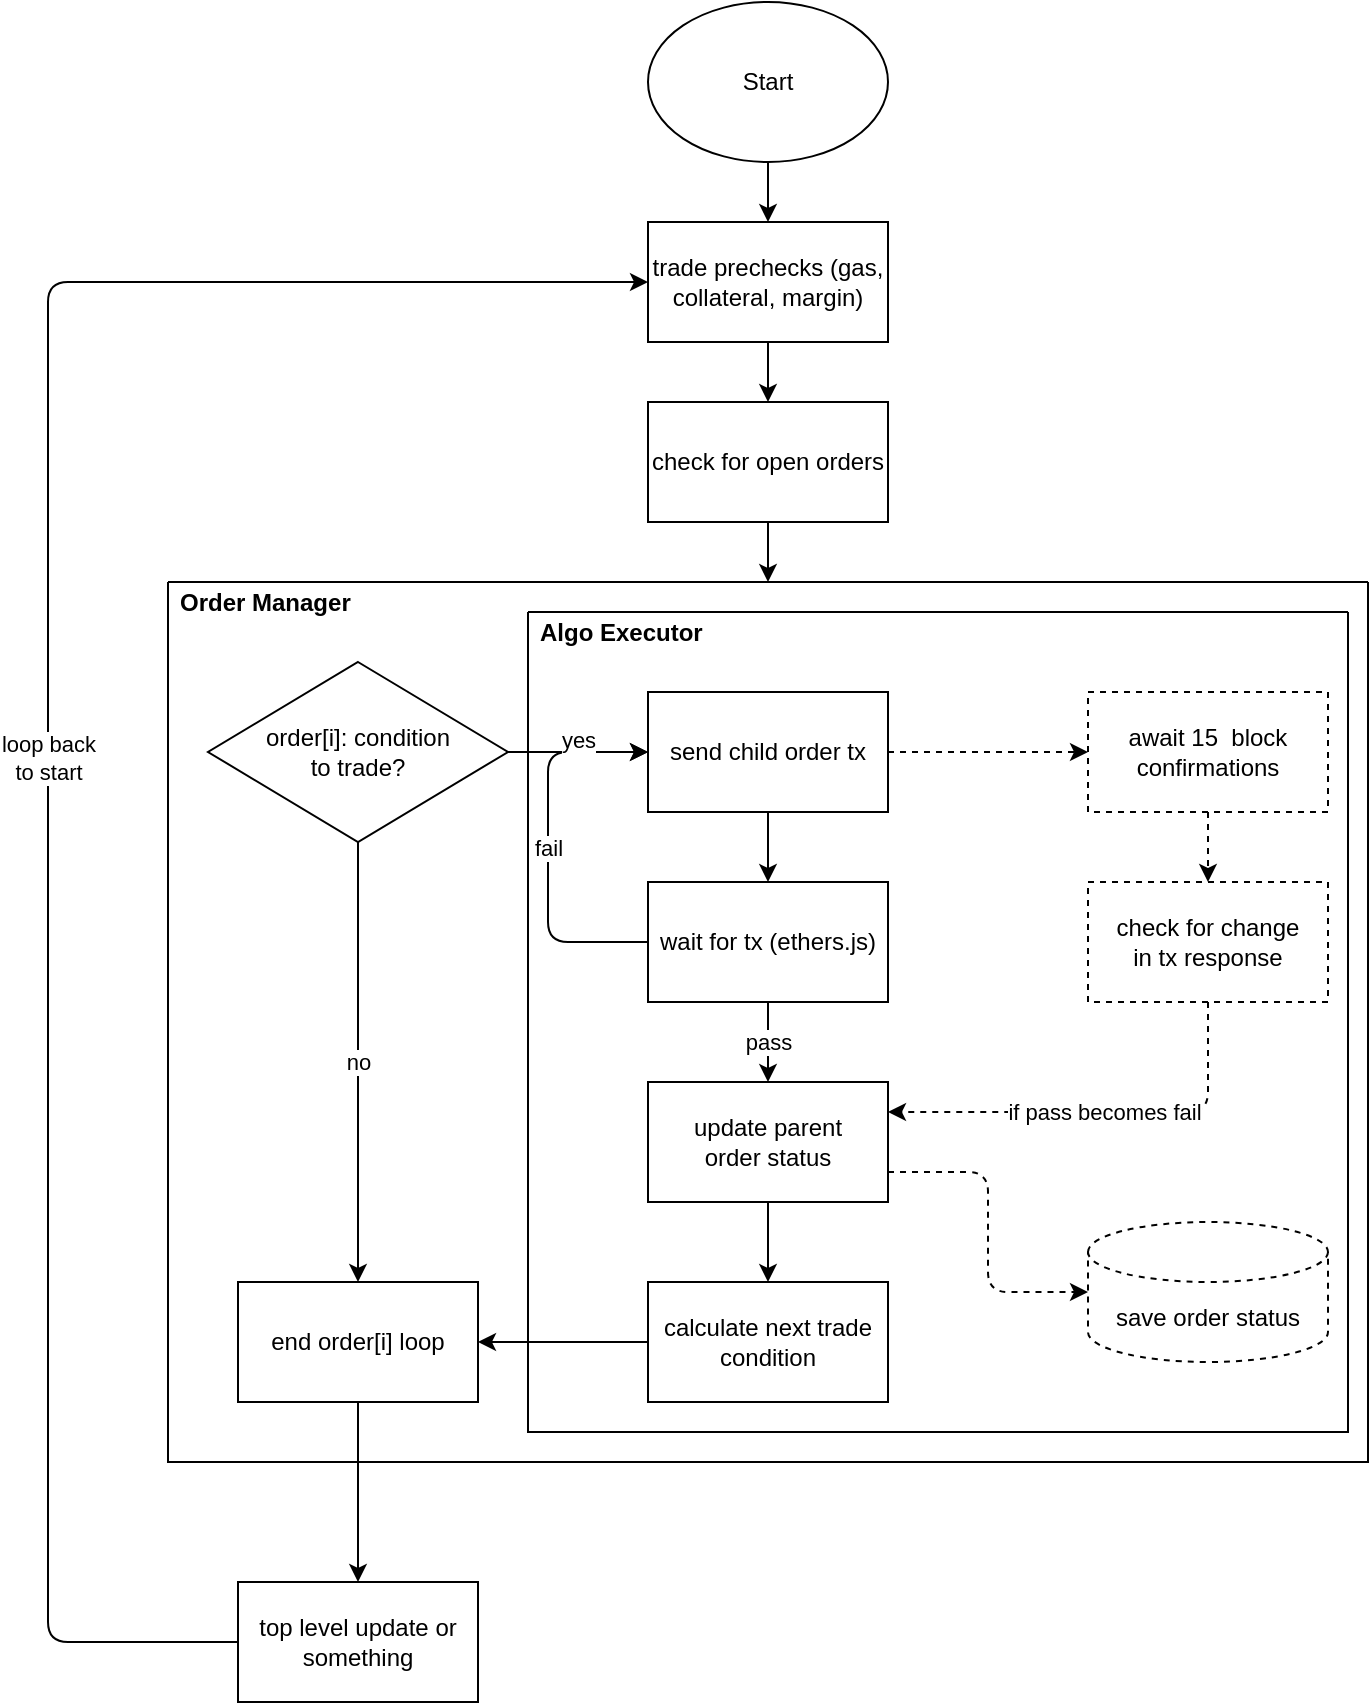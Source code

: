 <mxfile version="15.1.4" type="github">
  <diagram id="ZdmGk6IPYKaeDIPPrwFB" name="Page-1">
    <mxGraphModel dx="711" dy="381" grid="1" gridSize="10" guides="1" tooltips="1" connect="1" arrows="1" fold="1" page="1" pageScale="1" pageWidth="850" pageHeight="1100" math="0" shadow="0">
      <root>
        <mxCell id="0" />
        <mxCell id="1" parent="0" />
        <mxCell id="_0Pd_bxFQzBcdaT3m3x4-1" value="Start" style="ellipse;whiteSpace=wrap;html=1;" parent="1" vertex="1">
          <mxGeometry x="360" y="10" width="120" height="80" as="geometry" />
        </mxCell>
        <mxCell id="_0Pd_bxFQzBcdaT3m3x4-2" value="check for open orders" style="rounded=0;whiteSpace=wrap;html=1;" parent="1" vertex="1">
          <mxGeometry x="360" y="210" width="120" height="60" as="geometry" />
        </mxCell>
        <mxCell id="_0Pd_bxFQzBcdaT3m3x4-3" value="Order Manager" style="swimlane;startSize=0;align=left;spacingTop=19;glass=0;spacingLeft=4;" parent="1" vertex="1">
          <mxGeometry x="120" y="300" width="600" height="440" as="geometry" />
        </mxCell>
        <mxCell id="_0Pd_bxFQzBcdaT3m3x4-6" value="order[i]: condition &lt;br&gt;to trade?" style="rhombus;whiteSpace=wrap;html=1;" parent="_0Pd_bxFQzBcdaT3m3x4-3" vertex="1">
          <mxGeometry x="20" y="40" width="150" height="90" as="geometry" />
        </mxCell>
        <mxCell id="_0Pd_bxFQzBcdaT3m3x4-12" value="end order[i] loop" style="rounded=0;whiteSpace=wrap;html=1;glass=0;align=center;" parent="_0Pd_bxFQzBcdaT3m3x4-3" vertex="1">
          <mxGeometry x="35" y="350" width="120" height="60" as="geometry" />
        </mxCell>
        <mxCell id="_0Pd_bxFQzBcdaT3m3x4-27" value="no" style="endArrow=classic;html=1;entryX=0.5;entryY=0;entryDx=0;entryDy=0;exitX=0.5;exitY=1;exitDx=0;exitDy=0;" parent="_0Pd_bxFQzBcdaT3m3x4-3" source="_0Pd_bxFQzBcdaT3m3x4-6" target="_0Pd_bxFQzBcdaT3m3x4-12" edge="1">
          <mxGeometry width="50" height="50" relative="1" as="geometry">
            <mxPoint x="280" y="180" as="sourcePoint" />
            <mxPoint x="330" y="130" as="targetPoint" />
          </mxGeometry>
        </mxCell>
        <mxCell id="_0Pd_bxFQzBcdaT3m3x4-34" value="" style="endArrow=classic;html=1;entryX=0.5;entryY=0;entryDx=0;entryDy=0;exitX=0.5;exitY=1;exitDx=0;exitDy=0;" parent="1" source="_0Pd_bxFQzBcdaT3m3x4-2" target="_0Pd_bxFQzBcdaT3m3x4-3" edge="1">
          <mxGeometry width="50" height="50" relative="1" as="geometry">
            <mxPoint x="400" y="490" as="sourcePoint" />
            <mxPoint x="450" y="440" as="targetPoint" />
          </mxGeometry>
        </mxCell>
        <mxCell id="_0Pd_bxFQzBcdaT3m3x4-35" value="trade prechecks (gas, collateral, margin)" style="rounded=0;whiteSpace=wrap;html=1;" parent="1" vertex="1">
          <mxGeometry x="360" y="120" width="120" height="60" as="geometry" />
        </mxCell>
        <mxCell id="_0Pd_bxFQzBcdaT3m3x4-36" value="" style="endArrow=classic;html=1;entryX=0.5;entryY=0;entryDx=0;entryDy=0;exitX=0.5;exitY=1;exitDx=0;exitDy=0;" parent="1" source="_0Pd_bxFQzBcdaT3m3x4-35" target="_0Pd_bxFQzBcdaT3m3x4-2" edge="1">
          <mxGeometry width="50" height="50" relative="1" as="geometry">
            <mxPoint x="400" y="390" as="sourcePoint" />
            <mxPoint x="450" y="340" as="targetPoint" />
          </mxGeometry>
        </mxCell>
        <mxCell id="_0Pd_bxFQzBcdaT3m3x4-37" value="" style="endArrow=classic;html=1;entryX=0.5;entryY=0;entryDx=0;entryDy=0;exitX=0.5;exitY=1;exitDx=0;exitDy=0;" parent="1" source="_0Pd_bxFQzBcdaT3m3x4-1" target="_0Pd_bxFQzBcdaT3m3x4-35" edge="1">
          <mxGeometry width="50" height="50" relative="1" as="geometry">
            <mxPoint x="400" y="390" as="sourcePoint" />
            <mxPoint x="450" y="340" as="targetPoint" />
          </mxGeometry>
        </mxCell>
        <mxCell id="_0Pd_bxFQzBcdaT3m3x4-49" value="" style="endArrow=classic;html=1;exitX=0.5;exitY=1;exitDx=0;exitDy=0;entryX=0.5;entryY=0;entryDx=0;entryDy=0;" parent="1" source="_0Pd_bxFQzBcdaT3m3x4-12" target="_0Pd_bxFQzBcdaT3m3x4-51" edge="1">
          <mxGeometry width="50" height="50" relative="1" as="geometry">
            <mxPoint x="400" y="670" as="sourcePoint" />
            <mxPoint x="215" y="820" as="targetPoint" />
          </mxGeometry>
        </mxCell>
        <mxCell id="_0Pd_bxFQzBcdaT3m3x4-51" value="top level update or something" style="rounded=0;whiteSpace=wrap;html=1;glass=0;align=center;" parent="1" vertex="1">
          <mxGeometry x="155" y="800" width="120" height="60" as="geometry" />
        </mxCell>
        <mxCell id="_0Pd_bxFQzBcdaT3m3x4-52" value="loop back&lt;br&gt;to start" style="endArrow=classic;html=1;entryX=0;entryY=0.5;entryDx=0;entryDy=0;exitX=0;exitY=0.5;exitDx=0;exitDy=0;edgeStyle=orthogonalEdgeStyle;" parent="1" source="_0Pd_bxFQzBcdaT3m3x4-51" target="_0Pd_bxFQzBcdaT3m3x4-35" edge="1">
          <mxGeometry width="50" height="50" relative="1" as="geometry">
            <mxPoint x="400" y="540" as="sourcePoint" />
            <mxPoint x="270" y="180" as="targetPoint" />
            <Array as="points">
              <mxPoint x="60" y="830" />
              <mxPoint x="60" y="150" />
            </Array>
          </mxGeometry>
        </mxCell>
        <mxCell id="fV4Xxd_MAX1EYc8SzU0n-3" value="Algo Executor" style="swimlane;startSize=0;align=left;spacingLeft=4;spacingTop=19;" vertex="1" parent="1">
          <mxGeometry x="300" y="315" width="410" height="410" as="geometry" />
        </mxCell>
        <mxCell id="fV4Xxd_MAX1EYc8SzU0n-19" value="send child order tx" style="rounded=0;whiteSpace=wrap;html=1;glass=0;align=center;" vertex="1" parent="fV4Xxd_MAX1EYc8SzU0n-3">
          <mxGeometry x="60" y="40" width="120" height="60" as="geometry" />
        </mxCell>
        <mxCell id="fV4Xxd_MAX1EYc8SzU0n-20" value="wait for tx (ethers.js)" style="rounded=0;whiteSpace=wrap;html=1;glass=0;align=center;" vertex="1" parent="fV4Xxd_MAX1EYc8SzU0n-3">
          <mxGeometry x="60" y="135" width="120" height="60" as="geometry" />
        </mxCell>
        <mxCell id="fV4Xxd_MAX1EYc8SzU0n-21" value="await 15&amp;nbsp; block confirmations" style="rounded=0;whiteSpace=wrap;html=1;glass=0;align=center;dashed=1;" vertex="1" parent="fV4Xxd_MAX1EYc8SzU0n-3">
          <mxGeometry x="280" y="40" width="120" height="60" as="geometry" />
        </mxCell>
        <mxCell id="fV4Xxd_MAX1EYc8SzU0n-22" value="update parent &lt;br&gt;order status" style="rounded=0;whiteSpace=wrap;html=1;glass=0;align=center;" vertex="1" parent="fV4Xxd_MAX1EYc8SzU0n-3">
          <mxGeometry x="60" y="235" width="120" height="60" as="geometry" />
        </mxCell>
        <mxCell id="fV4Xxd_MAX1EYc8SzU0n-23" value="save order status" style="shape=cylinder3;whiteSpace=wrap;html=1;boundedLbl=1;backgroundOutline=1;size=15;glass=0;align=center;dashed=1;" vertex="1" parent="fV4Xxd_MAX1EYc8SzU0n-3">
          <mxGeometry x="280" y="305" width="120" height="70" as="geometry" />
        </mxCell>
        <mxCell id="fV4Xxd_MAX1EYc8SzU0n-24" value="" style="endArrow=classic;html=1;entryX=0;entryY=0.5;entryDx=0;entryDy=0;exitX=1;exitY=0.5;exitDx=0;exitDy=0;dashed=1;" edge="1" parent="fV4Xxd_MAX1EYc8SzU0n-3" source="fV4Xxd_MAX1EYc8SzU0n-19" target="fV4Xxd_MAX1EYc8SzU0n-21">
          <mxGeometry width="50" height="50" relative="1" as="geometry">
            <mxPoint x="70" y="-225" as="sourcePoint" />
            <mxPoint x="120" y="-275" as="targetPoint" />
          </mxGeometry>
        </mxCell>
        <mxCell id="fV4Xxd_MAX1EYc8SzU0n-25" value="" style="endArrow=classic;html=1;exitX=0.5;exitY=1;exitDx=0;exitDy=0;entryX=0.5;entryY=0;entryDx=0;entryDy=0;" edge="1" parent="fV4Xxd_MAX1EYc8SzU0n-3" source="fV4Xxd_MAX1EYc8SzU0n-19" target="fV4Xxd_MAX1EYc8SzU0n-20">
          <mxGeometry width="50" height="50" relative="1" as="geometry">
            <mxPoint x="-20" y="-135" as="sourcePoint" />
            <mxPoint x="110" y="-155" as="targetPoint" />
          </mxGeometry>
        </mxCell>
        <mxCell id="fV4Xxd_MAX1EYc8SzU0n-26" value="pass" style="endArrow=classic;html=1;entryX=0.5;entryY=0;entryDx=0;entryDy=0;exitX=0.5;exitY=1;exitDx=0;exitDy=0;" edge="1" parent="fV4Xxd_MAX1EYc8SzU0n-3" source="fV4Xxd_MAX1EYc8SzU0n-20" target="fV4Xxd_MAX1EYc8SzU0n-22">
          <mxGeometry width="50" height="50" relative="1" as="geometry">
            <mxPoint x="-20" y="-135" as="sourcePoint" />
            <mxPoint x="30" y="-185" as="targetPoint" />
          </mxGeometry>
        </mxCell>
        <mxCell id="fV4Xxd_MAX1EYc8SzU0n-27" value="" style="endArrow=classic;html=1;entryX=0.5;entryY=0;entryDx=0;entryDy=0;exitX=0.5;exitY=1;exitDx=0;exitDy=0;" edge="1" parent="fV4Xxd_MAX1EYc8SzU0n-3" source="fV4Xxd_MAX1EYc8SzU0n-22" target="fV4Xxd_MAX1EYc8SzU0n-32">
          <mxGeometry width="50" height="50" relative="1" as="geometry">
            <mxPoint x="-20" y="-135" as="sourcePoint" />
            <mxPoint y="25" as="targetPoint" />
          </mxGeometry>
        </mxCell>
        <mxCell id="fV4Xxd_MAX1EYc8SzU0n-28" value="" style="endArrow=classic;html=1;entryX=0;entryY=0.5;entryDx=0;entryDy=0;entryPerimeter=0;exitX=1;exitY=0.75;exitDx=0;exitDy=0;dashed=1;edgeStyle=orthogonalEdgeStyle;" edge="1" parent="fV4Xxd_MAX1EYc8SzU0n-3" source="fV4Xxd_MAX1EYc8SzU0n-22" target="fV4Xxd_MAX1EYc8SzU0n-23">
          <mxGeometry width="50" height="50" relative="1" as="geometry">
            <mxPoint x="-20" y="-135" as="sourcePoint" />
            <mxPoint x="30" y="-185" as="targetPoint" />
          </mxGeometry>
        </mxCell>
        <mxCell id="fV4Xxd_MAX1EYc8SzU0n-29" value="check for change &lt;br&gt;in tx response" style="rounded=0;whiteSpace=wrap;html=1;glass=0;align=center;dashed=1;" vertex="1" parent="fV4Xxd_MAX1EYc8SzU0n-3">
          <mxGeometry x="280" y="135" width="120" height="60" as="geometry" />
        </mxCell>
        <mxCell id="fV4Xxd_MAX1EYc8SzU0n-30" value="" style="endArrow=classic;html=1;entryX=0.5;entryY=0;entryDx=0;entryDy=0;exitX=0.5;exitY=1;exitDx=0;exitDy=0;dashed=1;" edge="1" parent="fV4Xxd_MAX1EYc8SzU0n-3" source="fV4Xxd_MAX1EYc8SzU0n-21" target="fV4Xxd_MAX1EYc8SzU0n-29">
          <mxGeometry width="50" height="50" relative="1" as="geometry">
            <mxPoint x="-20" y="-135" as="sourcePoint" />
            <mxPoint x="30" y="-185" as="targetPoint" />
          </mxGeometry>
        </mxCell>
        <mxCell id="fV4Xxd_MAX1EYc8SzU0n-31" value="fail" style="endArrow=classic;html=1;entryX=0;entryY=0.5;entryDx=0;entryDy=0;exitX=0;exitY=0.5;exitDx=0;exitDy=0;edgeStyle=orthogonalEdgeStyle;" edge="1" parent="fV4Xxd_MAX1EYc8SzU0n-3" source="fV4Xxd_MAX1EYc8SzU0n-20" target="fV4Xxd_MAX1EYc8SzU0n-19">
          <mxGeometry width="50" height="50" relative="1" as="geometry">
            <mxPoint x="-140" y="-150" as="sourcePoint" />
            <mxPoint x="-90" y="-200" as="targetPoint" />
            <Array as="points">
              <mxPoint x="10" y="165" />
              <mxPoint x="10" y="70" />
            </Array>
          </mxGeometry>
        </mxCell>
        <mxCell id="fV4Xxd_MAX1EYc8SzU0n-32" value="calculate next trade condition" style="rounded=0;whiteSpace=wrap;html=1;glass=0;align=center;" vertex="1" parent="fV4Xxd_MAX1EYc8SzU0n-3">
          <mxGeometry x="60" y="335" width="120" height="60" as="geometry" />
        </mxCell>
        <mxCell id="fV4Xxd_MAX1EYc8SzU0n-33" value="if pass becomes fail" style="endArrow=classic;html=1;exitX=0.5;exitY=1;exitDx=0;exitDy=0;entryX=1;entryY=0.25;entryDx=0;entryDy=0;edgeStyle=orthogonalEdgeStyle;dashed=1;" edge="1" parent="fV4Xxd_MAX1EYc8SzU0n-3" source="fV4Xxd_MAX1EYc8SzU0n-29" target="fV4Xxd_MAX1EYc8SzU0n-22">
          <mxGeometry width="50" height="50" relative="1" as="geometry">
            <mxPoint x="-20" y="-5" as="sourcePoint" />
            <mxPoint x="30" y="-55" as="targetPoint" />
          </mxGeometry>
        </mxCell>
        <mxCell id="_0Pd_bxFQzBcdaT3m3x4-26" value="yes" style="endArrow=classic;html=1;exitX=1;exitY=0.5;exitDx=0;exitDy=0;entryX=0;entryY=0.5;entryDx=0;entryDy=0;spacingTop=-12;" parent="1" source="_0Pd_bxFQzBcdaT3m3x4-6" target="fV4Xxd_MAX1EYc8SzU0n-19" edge="1">
          <mxGeometry width="50" height="50" relative="1" as="geometry">
            <mxPoint x="400" y="480" as="sourcePoint" />
            <mxPoint x="360" y="385" as="targetPoint" />
          </mxGeometry>
        </mxCell>
        <mxCell id="_0Pd_bxFQzBcdaT3m3x4-47" value="" style="endArrow=classic;html=1;entryX=1;entryY=0.5;entryDx=0;entryDy=0;exitX=0;exitY=0.5;exitDx=0;exitDy=0;" parent="1" source="fV4Xxd_MAX1EYc8SzU0n-32" target="_0Pd_bxFQzBcdaT3m3x4-12" edge="1">
          <mxGeometry width="50" height="50" relative="1" as="geometry">
            <mxPoint x="360" y="680" as="sourcePoint" />
            <mxPoint x="450" y="620" as="targetPoint" />
          </mxGeometry>
        </mxCell>
      </root>
    </mxGraphModel>
  </diagram>
</mxfile>
